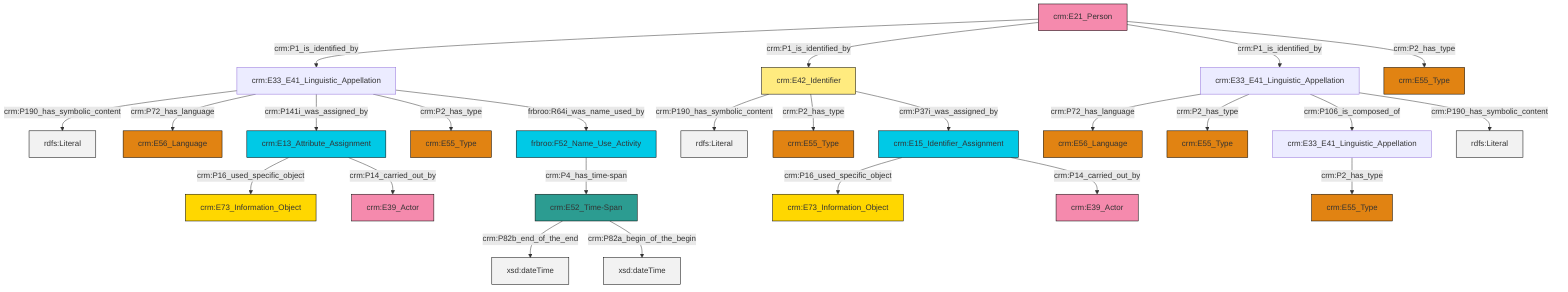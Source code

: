 graph TD
classDef Literal fill:#f2f2f2,stroke:#000000;
classDef CRM_Entity fill:#FFFFFF,stroke:#000000;
classDef Temporal_Entity fill:#00C9E6, stroke:#000000;
classDef Type fill:#E18312, stroke:#000000;
classDef Time-Span fill:#2C9C91, stroke:#000000;
classDef Appellation fill:#FFEB7F, stroke:#000000;
classDef Place fill:#008836, stroke:#000000;
classDef Persistent_Item fill:#B266B2, stroke:#000000;
classDef Conceptual_Object fill:#FFD700, stroke:#000000;
classDef Physical_Thing fill:#D2B48C, stroke:#000000;
classDef Actor fill:#f58aad, stroke:#000000;
classDef PC_Classes fill:#4ce600, stroke:#000000;
classDef Multi fill:#cccccc,stroke:#000000;

2["crm:E33_E41_Linguistic_Appellation"]:::Default -->|crm:P2_has_type| 3["crm:E55_Type"]:::Type
4["crm:E33_E41_Linguistic_Appellation"]:::Default -->|crm:P72_has_language| 5["crm:E56_Language"]:::Type
8["crm:E15_Identifier_Assignment"]:::Temporal_Entity -->|crm:P16_used_specific_object| 0["crm:E73_Information_Object"]:::Conceptual_Object
9["crm:E52_Time-Span"]:::Time-Span -->|crm:P82b_end_of_the_end| 10[xsd:dateTime]:::Literal
4["crm:E33_E41_Linguistic_Appellation"]:::Default -->|crm:P2_has_type| 13["crm:E55_Type"]:::Type
9["crm:E52_Time-Span"]:::Time-Span -->|crm:P82a_begin_of_the_begin| 14[xsd:dateTime]:::Literal
15["crm:E13_Attribute_Assignment"]:::Temporal_Entity -->|crm:P16_used_specific_object| 16["crm:E73_Information_Object"]:::Conceptual_Object
22["crm:E33_E41_Linguistic_Appellation"]:::Default -->|crm:P190_has_symbolic_content| 23[rdfs:Literal]:::Literal
11["crm:E42_Identifier"]:::Appellation -->|crm:P190_has_symbolic_content| 24[rdfs:Literal]:::Literal
22["crm:E33_E41_Linguistic_Appellation"]:::Default -->|crm:P72_has_language| 26["crm:E56_Language"]:::Type
15["crm:E13_Attribute_Assignment"]:::Temporal_Entity -->|crm:P14_carried_out_by| 28["crm:E39_Actor"]:::Actor
22["crm:E33_E41_Linguistic_Appellation"]:::Default -->|crm:P141i_was_assigned_by| 15["crm:E13_Attribute_Assignment"]:::Temporal_Entity
30["crm:E21_Person"]:::Actor -->|crm:P1_is_identified_by| 22["crm:E33_E41_Linguistic_Appellation"]:::Default
30["crm:E21_Person"]:::Actor -->|crm:P1_is_identified_by| 11["crm:E42_Identifier"]:::Appellation
22["crm:E33_E41_Linguistic_Appellation"]:::Default -->|crm:P2_has_type| 17["crm:E55_Type"]:::Type
11["crm:E42_Identifier"]:::Appellation -->|crm:P2_has_type| 6["crm:E55_Type"]:::Type
30["crm:E21_Person"]:::Actor -->|crm:P1_is_identified_by| 4["crm:E33_E41_Linguistic_Appellation"]:::Default
22["crm:E33_E41_Linguistic_Appellation"]:::Default -->|frbroo:R64i_was_name_used_by| 31["frbroo:F52_Name_Use_Activity"]:::Temporal_Entity
11["crm:E42_Identifier"]:::Appellation -->|crm:P37i_was_assigned_by| 8["crm:E15_Identifier_Assignment"]:::Temporal_Entity
30["crm:E21_Person"]:::Actor -->|crm:P2_has_type| 19["crm:E55_Type"]:::Type
31["frbroo:F52_Name_Use_Activity"]:::Temporal_Entity -->|crm:P4_has_time-span| 9["crm:E52_Time-Span"]:::Time-Span
4["crm:E33_E41_Linguistic_Appellation"]:::Default -->|crm:P106_is_composed_of| 2["crm:E33_E41_Linguistic_Appellation"]:::Default
8["crm:E15_Identifier_Assignment"]:::Temporal_Entity -->|crm:P14_carried_out_by| 42["crm:E39_Actor"]:::Actor
4["crm:E33_E41_Linguistic_Appellation"]:::Default -->|crm:P190_has_symbolic_content| 46[rdfs:Literal]:::Literal